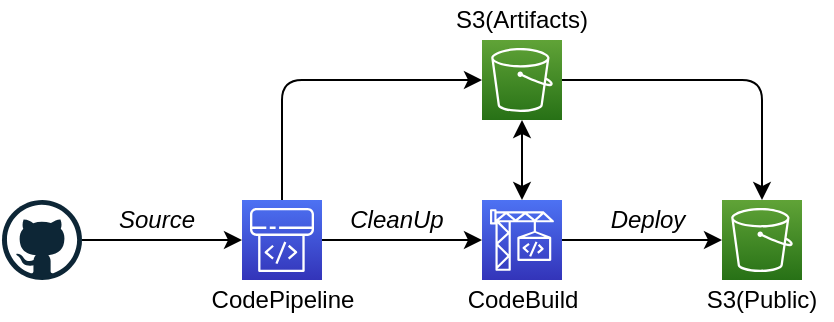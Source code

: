 <mxfile version="14.2.9" type="device"><diagram id="CmuwRB4JGorlglVOOm3K" name="Page-1"><mxGraphModel dx="656" dy="505" grid="1" gridSize="10" guides="1" tooltips="1" connect="1" arrows="1" fold="1" page="1" pageScale="1" pageWidth="827" pageHeight="1169" math="0" shadow="0"><root><mxCell id="0"/><mxCell id="1" parent="0"/><mxCell id="13YFlN_B26GbegXHNksP-1" value="" style="dashed=0;outlineConnect=0;html=1;align=center;labelPosition=center;verticalLabelPosition=bottom;verticalAlign=top;shape=mxgraph.weblogos.github" vertex="1" parent="1"><mxGeometry x="120" y="160" width="40" height="40" as="geometry"/></mxCell><mxCell id="13YFlN_B26GbegXHNksP-3" value="" style="points=[[0,0,0],[0.25,0,0],[0.5,0,0],[0.75,0,0],[1,0,0],[0,1,0],[0.25,1,0],[0.5,1,0],[0.75,1,0],[1,1,0],[0,0.25,0],[0,0.5,0],[0,0.75,0],[1,0.25,0],[1,0.5,0],[1,0.75,0]];outlineConnect=0;fontColor=#232F3E;gradientColor=#4D72F3;gradientDirection=north;fillColor=#3334B9;strokeColor=#ffffff;dashed=0;verticalLabelPosition=bottom;verticalAlign=top;align=center;html=1;fontSize=12;fontStyle=0;aspect=fixed;shape=mxgraph.aws4.resourceIcon;resIcon=mxgraph.aws4.codepipeline;" vertex="1" parent="1"><mxGeometry x="240" y="160" width="40" height="40" as="geometry"/></mxCell><mxCell id="13YFlN_B26GbegXHNksP-4" value="" style="points=[[0,0,0],[0.25,0,0],[0.5,0,0],[0.75,0,0],[1,0,0],[0,1,0],[0.25,1,0],[0.5,1,0],[0.75,1,0],[1,1,0],[0,0.25,0],[0,0.5,0],[0,0.75,0],[1,0.25,0],[1,0.5,0],[1,0.75,0]];outlineConnect=0;fontColor=#232F3E;gradientColor=#60A337;gradientDirection=north;fillColor=#277116;strokeColor=#ffffff;dashed=0;verticalLabelPosition=bottom;verticalAlign=top;align=center;html=1;fontSize=12;fontStyle=0;aspect=fixed;shape=mxgraph.aws4.resourceIcon;resIcon=mxgraph.aws4.s3;" vertex="1" parent="1"><mxGeometry x="360" y="80" width="40" height="40" as="geometry"/></mxCell><mxCell id="13YFlN_B26GbegXHNksP-24" style="edgeStyle=orthogonalEdgeStyle;rounded=1;orthogonalLoop=1;jettySize=auto;html=1;entryX=0;entryY=0.5;entryDx=0;entryDy=0;entryPerimeter=0;" edge="1" parent="1" source="13YFlN_B26GbegXHNksP-5" target="13YFlN_B26GbegXHNksP-6"><mxGeometry relative="1" as="geometry"/></mxCell><mxCell id="13YFlN_B26GbegXHNksP-5" value="" style="points=[[0,0,0],[0.25,0,0],[0.5,0,0],[0.75,0,0],[1,0,0],[0,1,0],[0.25,1,0],[0.5,1,0],[0.75,1,0],[1,1,0],[0,0.25,0],[0,0.5,0],[0,0.75,0],[1,0.25,0],[1,0.5,0],[1,0.75,0]];outlineConnect=0;fontColor=#232F3E;gradientColor=#4D72F3;gradientDirection=north;fillColor=#3334B9;strokeColor=#ffffff;dashed=0;verticalLabelPosition=bottom;verticalAlign=top;align=center;html=1;fontSize=12;fontStyle=0;aspect=fixed;shape=mxgraph.aws4.resourceIcon;resIcon=mxgraph.aws4.codebuild;" vertex="1" parent="1"><mxGeometry x="360" y="160" width="40" height="40" as="geometry"/></mxCell><mxCell id="13YFlN_B26GbegXHNksP-6" value="" style="points=[[0,0,0],[0.25,0,0],[0.5,0,0],[0.75,0,0],[1,0,0],[0,1,0],[0.25,1,0],[0.5,1,0],[0.75,1,0],[1,1,0],[0,0.25,0],[0,0.5,0],[0,0.75,0],[1,0.25,0],[1,0.5,0],[1,0.75,0]];outlineConnect=0;fontColor=#232F3E;gradientColor=#60A337;gradientDirection=north;fillColor=#277116;strokeColor=#ffffff;dashed=0;verticalLabelPosition=bottom;verticalAlign=top;align=center;html=1;fontSize=12;fontStyle=0;aspect=fixed;shape=mxgraph.aws4.resourceIcon;resIcon=mxgraph.aws4.s3;" vertex="1" parent="1"><mxGeometry x="480" y="160" width="40" height="40" as="geometry"/></mxCell><mxCell id="13YFlN_B26GbegXHNksP-7" value="CodePipeline" style="text;html=1;strokeColor=none;fillColor=none;align=center;verticalAlign=middle;whiteSpace=wrap;rounded=0;" vertex="1" parent="1"><mxGeometry x="217.5" y="200" width="85" height="20" as="geometry"/></mxCell><mxCell id="13YFlN_B26GbegXHNksP-8" value="S3(Artifacts)" style="text;html=1;strokeColor=none;fillColor=none;align=center;verticalAlign=middle;whiteSpace=wrap;rounded=0;" vertex="1" parent="1"><mxGeometry x="340" y="60" width="80" height="20" as="geometry"/></mxCell><mxCell id="13YFlN_B26GbegXHNksP-9" value="CodeBuild" style="text;html=1;strokeColor=none;fillColor=none;align=center;verticalAlign=middle;whiteSpace=wrap;rounded=0;" vertex="1" parent="1"><mxGeometry x="337.5" y="200" width="85" height="20" as="geometry"/></mxCell><mxCell id="13YFlN_B26GbegXHNksP-10" value="S3(Public)" style="text;html=1;strokeColor=none;fillColor=none;align=center;verticalAlign=middle;whiteSpace=wrap;rounded=0;" vertex="1" parent="1"><mxGeometry x="465" y="200" width="70" height="20" as="geometry"/></mxCell><mxCell id="13YFlN_B26GbegXHNksP-11" value="" style="edgeStyle=segmentEdgeStyle;endArrow=classic;html=1;entryX=0;entryY=0.5;entryDx=0;entryDy=0;entryPerimeter=0;" edge="1" parent="1" source="13YFlN_B26GbegXHNksP-1" target="13YFlN_B26GbegXHNksP-3"><mxGeometry width="50" height="50" relative="1" as="geometry"><mxPoint x="80" y="200" as="sourcePoint"/><mxPoint x="130" y="150" as="targetPoint"/></mxGeometry></mxCell><mxCell id="13YFlN_B26GbegXHNksP-12" value="" style="edgeStyle=segmentEdgeStyle;endArrow=classic;html=1;exitX=0.5;exitY=0;exitDx=0;exitDy=0;exitPerimeter=0;" edge="1" parent="1" source="13YFlN_B26GbegXHNksP-3" target="13YFlN_B26GbegXHNksP-4"><mxGeometry width="50" height="50" relative="1" as="geometry"><mxPoint x="170" y="110" as="sourcePoint"/><mxPoint x="250" y="110" as="targetPoint"/><Array as="points"><mxPoint x="260" y="100"/></Array></mxGeometry></mxCell><mxCell id="13YFlN_B26GbegXHNksP-13" value="" style="edgeStyle=segmentEdgeStyle;endArrow=classic;html=1;entryX=0;entryY=0.5;entryDx=0;entryDy=0;entryPerimeter=0;exitX=1;exitY=0.5;exitDx=0;exitDy=0;exitPerimeter=0;" edge="1" parent="1" source="13YFlN_B26GbegXHNksP-3" target="13YFlN_B26GbegXHNksP-5"><mxGeometry width="50" height="50" relative="1" as="geometry"><mxPoint x="310" y="150" as="sourcePoint"/><mxPoint x="370" y="110" as="targetPoint"/><Array as="points"/></mxGeometry></mxCell><mxCell id="13YFlN_B26GbegXHNksP-15" style="edgeStyle=orthogonalEdgeStyle;orthogonalLoop=1;jettySize=auto;html=1;entryX=0.5;entryY=0;entryDx=0;entryDy=0;entryPerimeter=0;rounded=1;exitX=1;exitY=0.5;exitDx=0;exitDy=0;exitPerimeter=0;" edge="1" parent="1" source="13YFlN_B26GbegXHNksP-4" target="13YFlN_B26GbegXHNksP-6"><mxGeometry relative="1" as="geometry"><mxPoint x="380" y="130" as="sourcePoint"/><mxPoint x="350" y="170" as="targetPoint"/><Array as="points"><mxPoint x="500" y="100"/></Array></mxGeometry></mxCell><mxCell id="13YFlN_B26GbegXHNksP-16" value="" style="endArrow=classic;startArrow=classic;html=1;entryX=0.5;entryY=1;entryDx=0;entryDy=0;entryPerimeter=0;" edge="1" parent="1" source="13YFlN_B26GbegXHNksP-5" target="13YFlN_B26GbegXHNksP-4"><mxGeometry width="50" height="50" relative="1" as="geometry"><mxPoint x="320" y="320" as="sourcePoint"/><mxPoint x="370" y="270" as="targetPoint"/></mxGeometry></mxCell><mxCell id="13YFlN_B26GbegXHNksP-19" value="&lt;i&gt;Deploy&lt;/i&gt;" style="text;html=1;strokeColor=none;fillColor=none;align=center;verticalAlign=middle;whiteSpace=wrap;rounded=0;" vertex="1" parent="1"><mxGeometry x="422.5" y="160" width="40" height="20" as="geometry"/></mxCell><mxCell id="13YFlN_B26GbegXHNksP-21" value="&lt;i&gt;CleanUp&lt;/i&gt;" style="text;html=1;strokeColor=none;fillColor=none;align=center;verticalAlign=middle;whiteSpace=wrap;rounded=0;" vertex="1" parent="1"><mxGeometry x="290" y="160" width="55" height="20" as="geometry"/></mxCell><mxCell id="13YFlN_B26GbegXHNksP-22" value="&lt;i&gt;Source&lt;/i&gt;" style="text;html=1;strokeColor=none;fillColor=none;align=center;verticalAlign=middle;whiteSpace=wrap;rounded=0;" vertex="1" parent="1"><mxGeometry x="170" y="160" width="55" height="20" as="geometry"/></mxCell></root></mxGraphModel></diagram></mxfile>